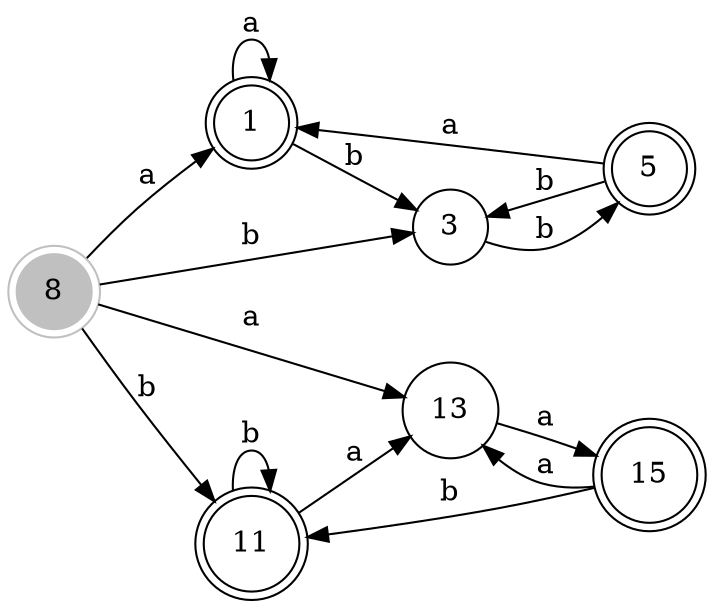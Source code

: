 digraph automate {
	rankdir=LR;
	size="8,5";
    node  [shape = circle];
    "8"  [style = "filled",color ="gray"];
    "8"  [shape = "doublecircle"];
    "1"  [shape = "doublecircle"];
    "5"  [shape = "doublecircle"];
    "11"  [shape = "doublecircle"];
    "15"  [shape = "doublecircle"];
    "11" -> "11" [label= "b"];
    "11" -> "13" [label= "a"];
    "1" -> "1" [label= "a"];
    "1" -> "3" [label= "b"];
    "13" -> "15" [label= "a"];
    "3" -> "5" [label= "b"];
    "15" -> "11" [label= "b"];
    "15" -> "13" [label= "a"];
    "5" -> "1" [label= "a"];
    "5" -> "3" [label= "b"];
    "8" -> "1" [label= "a"];
    "8" -> "3" [label= "b"];
    "8" -> "11" [label= "b"];
    "8" -> "13" [label= "a"];
}